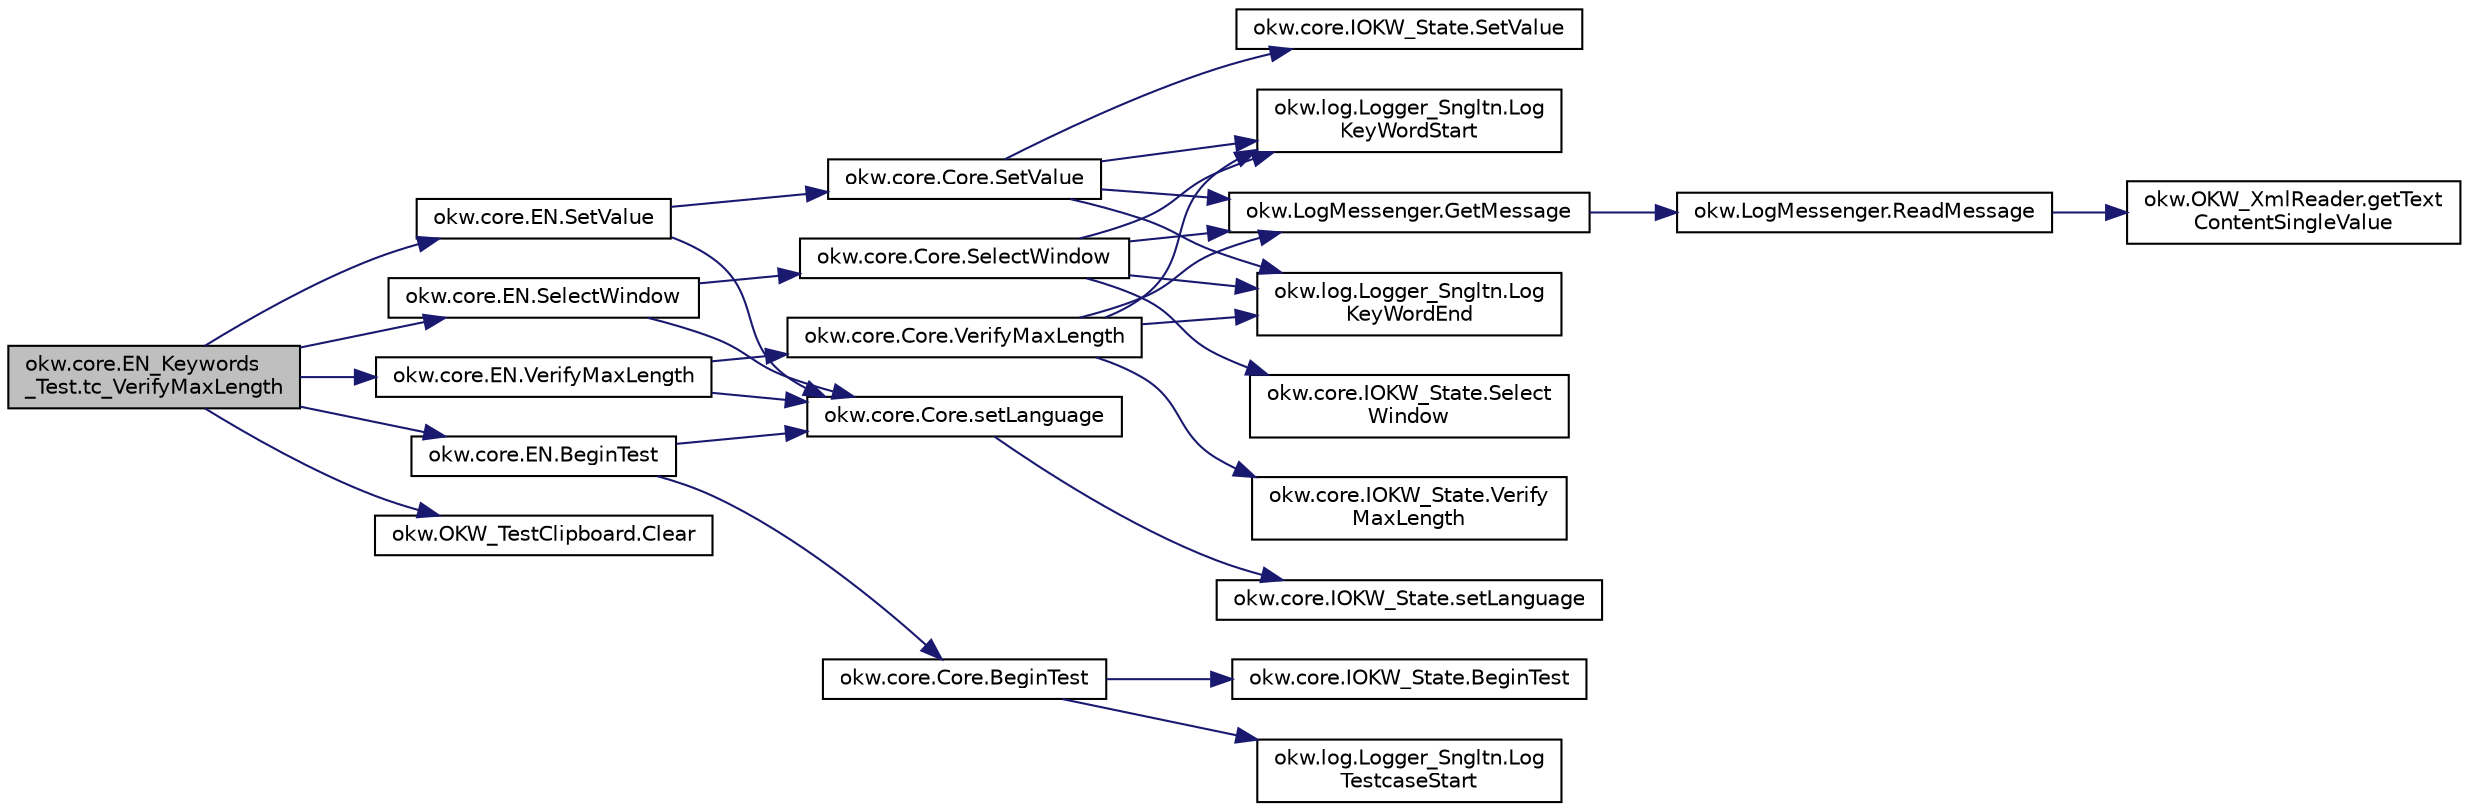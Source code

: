 digraph "okw.core.EN_Keywords_Test.tc_VerifyMaxLength"
{
 // INTERACTIVE_SVG=YES
 // LATEX_PDF_SIZE
  edge [fontname="Helvetica",fontsize="10",labelfontname="Helvetica",labelfontsize="10"];
  node [fontname="Helvetica",fontsize="10",shape=record];
  rankdir="LR";
  Node313 [label="okw.core.EN_Keywords\l_Test.tc_VerifyMaxLength",height=0.2,width=0.4,color="black", fillcolor="grey75", style="filled", fontcolor="black",tooltip="\"Normaler\" Testfall für das Schlüsselwort EN.VerifyMaxLenth(String,String)."];
  Node313 -> Node314 [color="midnightblue",fontsize="10",style="solid",fontname="Helvetica"];
  Node314 [label="okw.core.EN.BeginTest",height=0.2,width=0.4,color="black", fillcolor="white", style="filled",URL="$classokw_1_1core_1_1_e_n.html#aef613b0a3e6bb8a9623984db145cae69",tooltip="Markiert den Anfang eines neuen Testfalls."];
  Node314 -> Node315 [color="midnightblue",fontsize="10",style="solid",fontname="Helvetica"];
  Node315 [label="okw.core.Core.setLanguage",height=0.2,width=0.4,color="black", fillcolor="white", style="filled",URL="$classokw_1_1core_1_1_core.html#ab4e0f723d27cb11c944ec4c82c426100",tooltip="Setzt die Sprache auf den gegebenen wert Language."];
  Node315 -> Node316 [color="midnightblue",fontsize="10",style="solid",fontname="Helvetica"];
  Node316 [label="okw.core.IOKW_State.setLanguage",height=0.2,width=0.4,color="black", fillcolor="white", style="filled",URL="$interfaceokw_1_1core_1_1_i_o_k_w___state.html#a866baa0bde08a47418f54d63bdb56097",tooltip="Interne Methode zum setzen der Sprache für die sprachabhängigen Ausgaben der Dokumentation (Log)."];
  Node314 -> Node317 [color="midnightblue",fontsize="10",style="solid",fontname="Helvetica"];
  Node317 [label="okw.core.Core.BeginTest",height=0.2,width=0.4,color="black", fillcolor="white", style="filled",URL="$classokw_1_1core_1_1_core.html#acfefe92468c9eb9e951846372726c4d8",tooltip="Markiert den Anfang eines neuen Testfalls."];
  Node317 -> Node318 [color="midnightblue",fontsize="10",style="solid",fontname="Helvetica"];
  Node318 [label="okw.log.Logger_Sngltn.Log\lTestcaseStart",height=0.2,width=0.4,color="black", fillcolor="white", style="filled",URL="$classokw_1_1log_1_1_logger___sngltn.html#a60f4ad59db847ae61df928f9920f3deb",tooltip="Ausgabe des Testfalls."];
  Node317 -> Node319 [color="midnightblue",fontsize="10",style="solid",fontname="Helvetica"];
  Node319 [label="okw.core.IOKW_State.BeginTest",height=0.2,width=0.4,color="black", fillcolor="white", style="filled",URL="$interfaceokw_1_1core_1_1_i_o_k_w___state.html#ae5480ddb1fc37eade5d899d335bc4b13",tooltip="Markiert den Anfang eines neuen Testfalls."];
  Node313 -> Node320 [color="midnightblue",fontsize="10",style="solid",fontname="Helvetica"];
  Node320 [label="okw.core.EN.SelectWindow",height=0.2,width=0.4,color="black", fillcolor="white", style="filled",URL="$classokw_1_1core_1_1_e_n.html#a2b61c2b39a9cfdbdfd25fe0e3d43785b",tooltip="Setzt den Kontext auf das gegebene Fenster."];
  Node320 -> Node315 [color="midnightblue",fontsize="10",style="solid",fontname="Helvetica"];
  Node320 -> Node321 [color="midnightblue",fontsize="10",style="solid",fontname="Helvetica"];
  Node321 [label="okw.core.Core.SelectWindow",height=0.2,width=0.4,color="black", fillcolor="white", style="filled",URL="$classokw_1_1core_1_1_core.html#a6a68660eb5e34965522896e2a5c48314",tooltip="Setzt den Kontext auf das gegebene Fenster."];
  Node321 -> Node322 [color="midnightblue",fontsize="10",style="solid",fontname="Helvetica"];
  Node322 [label="okw.log.Logger_Sngltn.Log\lKeyWordStart",height=0.2,width=0.4,color="black", fillcolor="white", style="filled",URL="$classokw_1_1log_1_1_logger___sngltn.html#a70ec25e200e00ecefc544e8fd371d2ef",tooltip="Ausgabe eines Schlüsselwortes."];
  Node321 -> Node323 [color="midnightblue",fontsize="10",style="solid",fontname="Helvetica"];
  Node323 [label="okw.LogMessenger.GetMessage",height=0.2,width=0.4,color="black", fillcolor="white", style="filled",URL="$classokw_1_1_log_messenger.html#af225d1f037d47b3b085175c09d78bdd2",tooltip="Holt die Log-Meldung für MethodeNmae/Textkey ohne weitere Parameter."];
  Node323 -> Node324 [color="midnightblue",fontsize="10",style="solid",fontname="Helvetica"];
  Node324 [label="okw.LogMessenger.ReadMessage",height=0.2,width=0.4,color="black", fillcolor="white", style="filled",URL="$classokw_1_1_log_messenger.html#a530cd6ab82ec82a04206a2e976ec06e3",tooltip="Interne Kernfunktion holt die Log-Meldung mit Platzhaltern aus der XML-Datei."];
  Node324 -> Node325 [color="midnightblue",fontsize="10",style="solid",fontname="Helvetica"];
  Node325 [label="okw.OKW_XmlReader.getText\lContentSingleValue",height=0.2,width=0.4,color="black", fillcolor="white", style="filled",URL="$classokw_1_1_o_k_w___xml_reader.html#ab920b5335a2e1429c14cc5f8e79f39eb",tooltip="Lies den TextContent eines Tag."];
  Node321 -> Node326 [color="midnightblue",fontsize="10",style="solid",fontname="Helvetica"];
  Node326 [label="okw.core.IOKW_State.Select\lWindow",height=0.2,width=0.4,color="black", fillcolor="white", style="filled",URL="$interfaceokw_1_1core_1_1_i_o_k_w___state.html#ad4fc9610ed5b1176590a45b55e6ac7f0",tooltip="Setzt den Kontext auf das gegebene Fenster."];
  Node321 -> Node327 [color="midnightblue",fontsize="10",style="solid",fontname="Helvetica"];
  Node327 [label="okw.log.Logger_Sngltn.Log\lKeyWordEnd",height=0.2,width=0.4,color="black", fillcolor="white", style="filled",URL="$classokw_1_1log_1_1_logger___sngltn.html#aa7d2da98631d21644da70c187f03155e",tooltip="LogKeyWordEnd:"];
  Node313 -> Node328 [color="midnightblue",fontsize="10",style="solid",fontname="Helvetica"];
  Node328 [label="okw.core.EN.SetValue",height=0.2,width=0.4,color="black", fillcolor="white", style="filled",URL="$classokw_1_1core_1_1_e_n.html#a3de04697f1873ab6773a068a3159f1d1",tooltip="Setzt den Wert des gegebenen Fensterobjekts auf den gegebenen Wert."];
  Node328 -> Node315 [color="midnightblue",fontsize="10",style="solid",fontname="Helvetica"];
  Node328 -> Node329 [color="midnightblue",fontsize="10",style="solid",fontname="Helvetica"];
  Node329 [label="okw.core.Core.SetValue",height=0.2,width=0.4,color="black", fillcolor="white", style="filled",URL="$classokw_1_1core_1_1_core.html#a7088065564f2909025435c0c5594926c",tooltip="Setzt den Wert des gegebenen Fensterobjekts auf den gegebenen Wert."];
  Node329 -> Node322 [color="midnightblue",fontsize="10",style="solid",fontname="Helvetica"];
  Node329 -> Node323 [color="midnightblue",fontsize="10",style="solid",fontname="Helvetica"];
  Node329 -> Node330 [color="midnightblue",fontsize="10",style="solid",fontname="Helvetica"];
  Node330 [label="okw.core.IOKW_State.SetValue",height=0.2,width=0.4,color="black", fillcolor="white", style="filled",URL="$interfaceokw_1_1core_1_1_i_o_k_w___state.html#a301021976f71d79ff9054052b3b9ca38",tooltip="Setzt den Wert des gegebenen Fensterobjekts auf den gegebenen Wert."];
  Node329 -> Node327 [color="midnightblue",fontsize="10",style="solid",fontname="Helvetica"];
  Node313 -> Node331 [color="midnightblue",fontsize="10",style="solid",fontname="Helvetica"];
  Node331 [label="okw.OKW_TestClipboard.Clear",height=0.2,width=0.4,color="black", fillcolor="white", style="filled",URL="$classokw_1_1_o_k_w___test_clipboard.html#a3d244f76e3d56d57e9b4b96378f9b293",tooltip="Resets all ClipBoard-Memmber to empty String = \"\" ."];
  Node313 -> Node332 [color="midnightblue",fontsize="10",style="solid",fontname="Helvetica"];
  Node332 [label="okw.core.EN.VerifyMaxLength",height=0.2,width=0.4,color="black", fillcolor="white", style="filled",URL="$classokw_1_1core_1_1_e_n.html#a49f6f37be28bbc0bef197313cafc8d96",tooltip="Checks the maximum number of characters that can be entered."];
  Node332 -> Node315 [color="midnightblue",fontsize="10",style="solid",fontname="Helvetica"];
  Node332 -> Node333 [color="midnightblue",fontsize="10",style="solid",fontname="Helvetica"];
  Node333 [label="okw.core.Core.VerifyMaxLength",height=0.2,width=0.4,color="black", fillcolor="white", style="filled",URL="$classokw_1_1core_1_1_core.html#aca2a75d895266af56780569bacebc1ae",tooltip="Checks the maximum number of characters that can be entered."];
  Node333 -> Node322 [color="midnightblue",fontsize="10",style="solid",fontname="Helvetica"];
  Node333 -> Node323 [color="midnightblue",fontsize="10",style="solid",fontname="Helvetica"];
  Node333 -> Node334 [color="midnightblue",fontsize="10",style="solid",fontname="Helvetica"];
  Node334 [label="okw.core.IOKW_State.Verify\lMaxLength",height=0.2,width=0.4,color="black", fillcolor="white", style="filled",URL="$interfaceokw_1_1core_1_1_i_o_k_w___state.html#a4aaa222daa949dd0401b3dfc1c5ab19d",tooltip="Checks the maximum number of characters that can be entered."];
  Node333 -> Node327 [color="midnightblue",fontsize="10",style="solid",fontname="Helvetica"];
}
